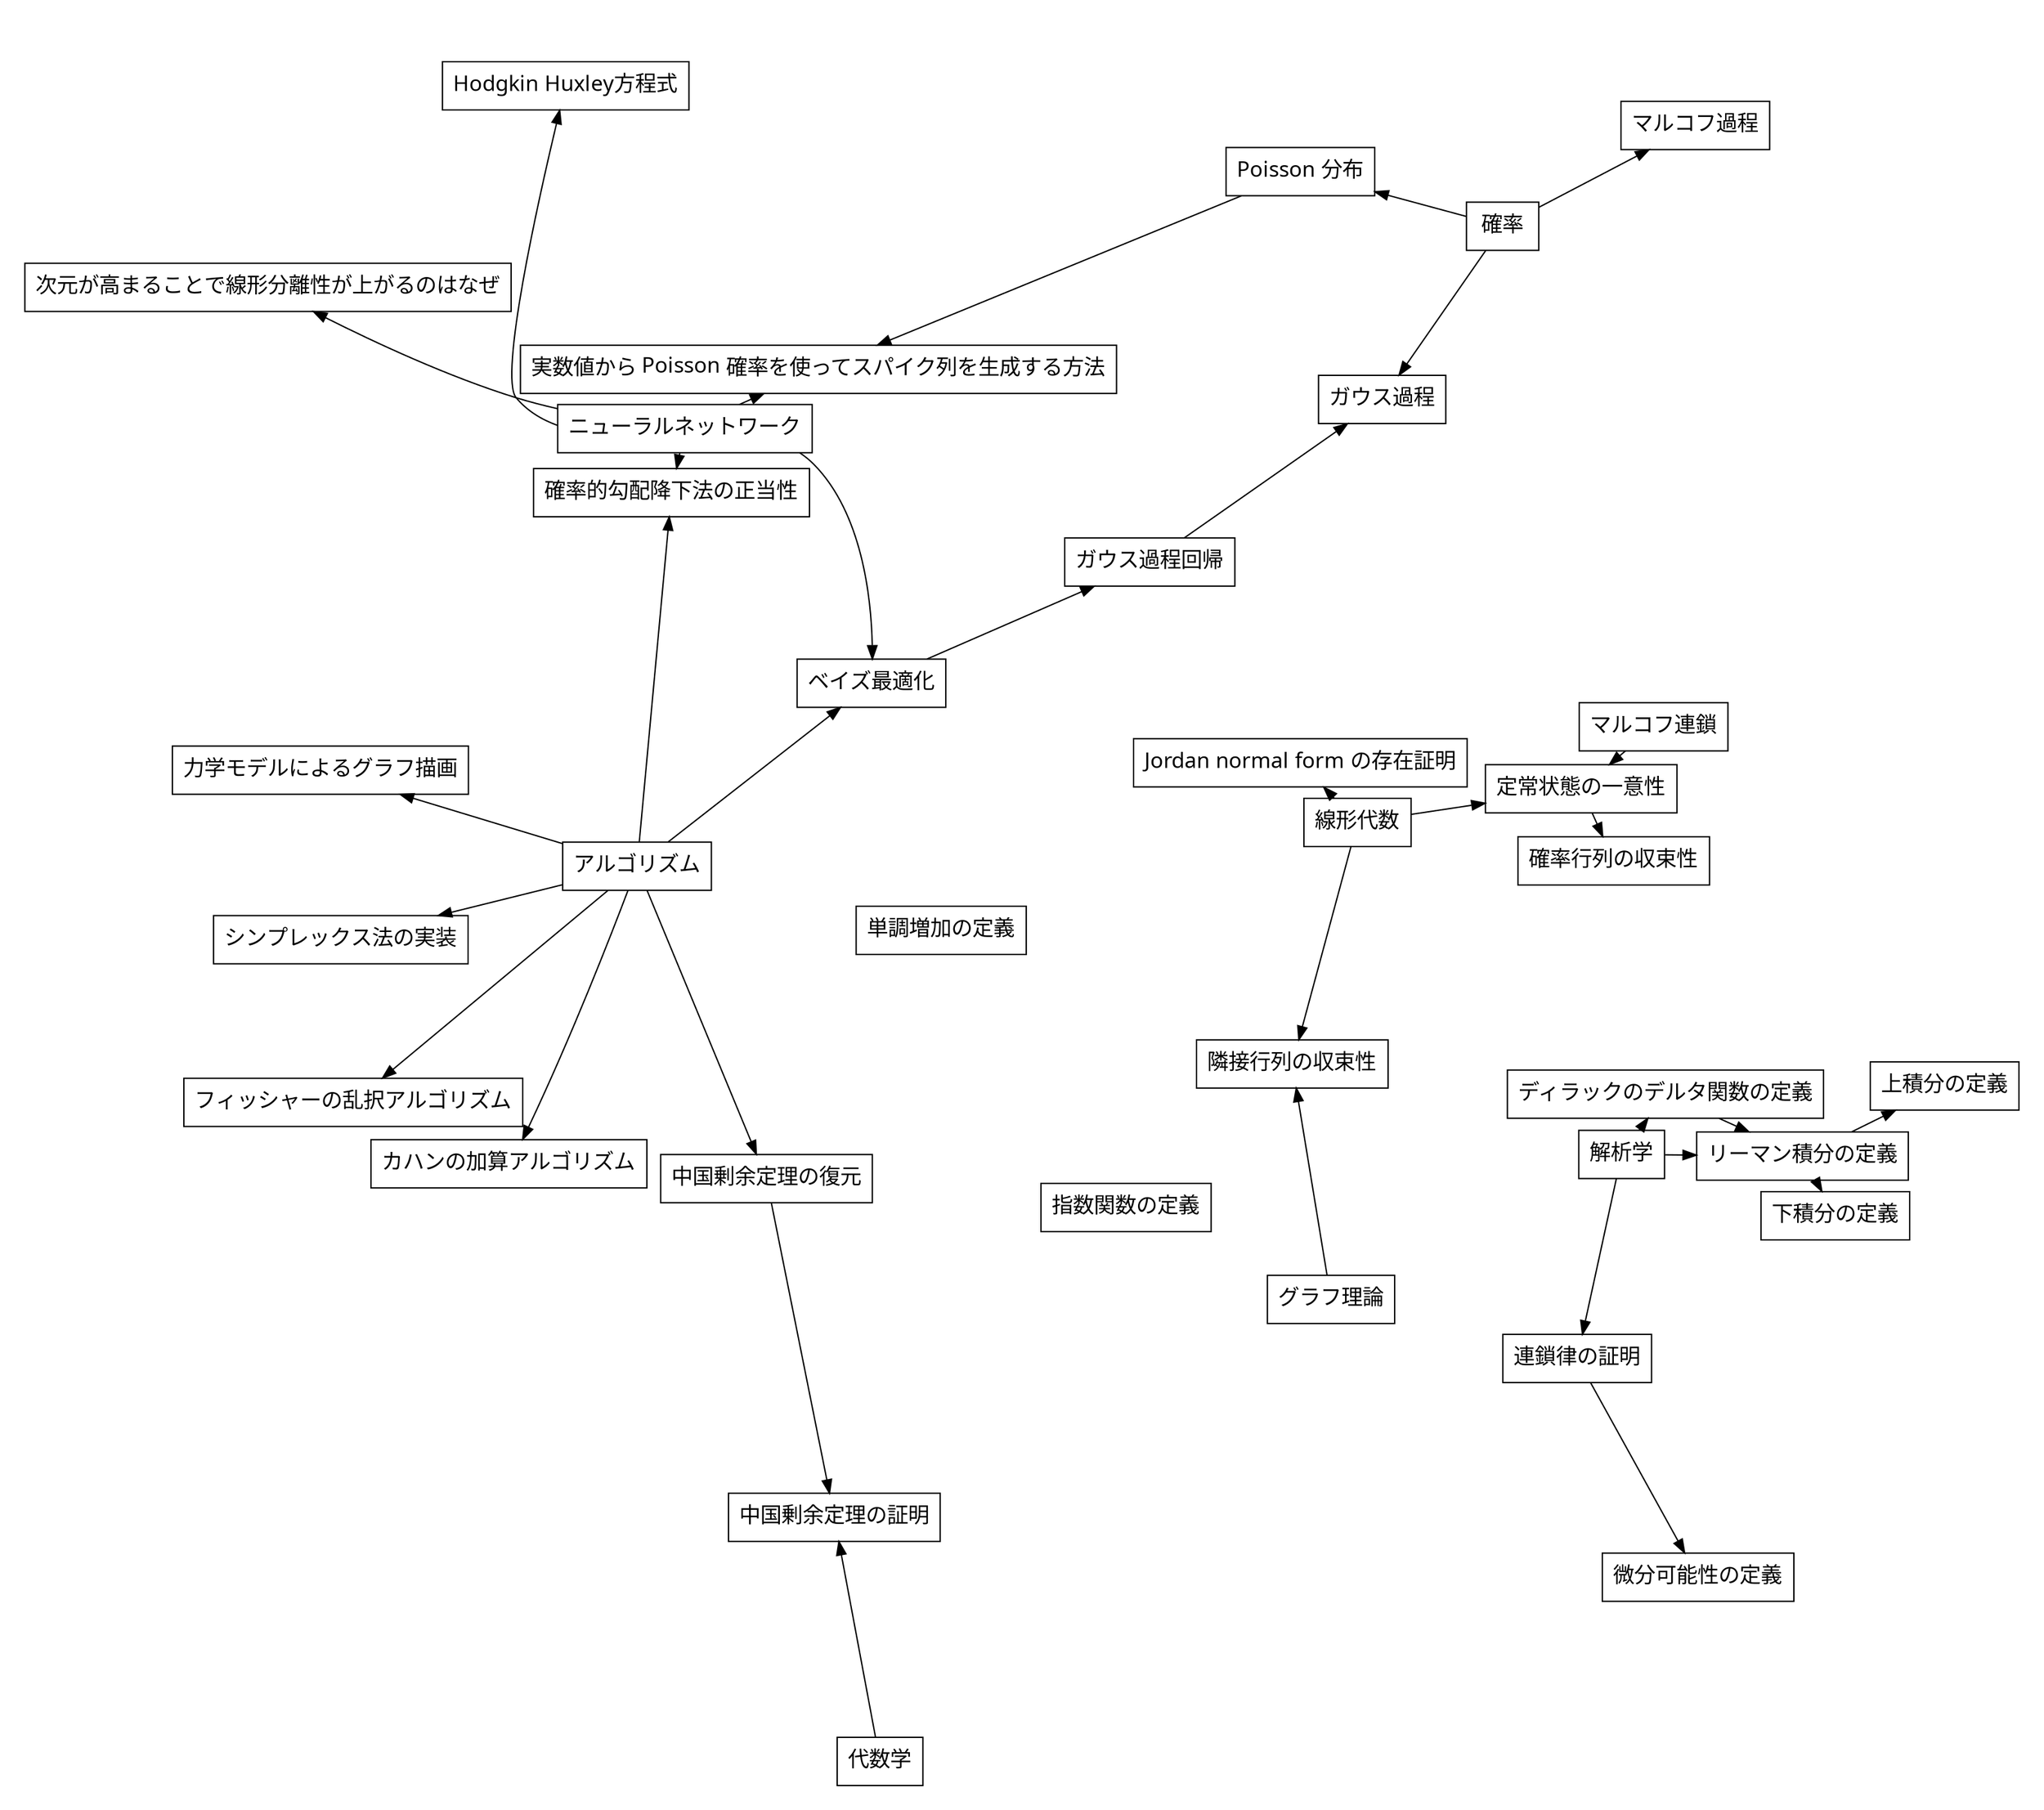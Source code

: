 digraph graph_name {
  graph [
    charset = "UTF-8";
    label = "todo",
    labelloc = "t",
    labeljust = "c",
    bgcolor = "#ffffff",
    fontcolor = white,
    fontsize = 18,
    style = "filled",
    rankdir = TB,
    margin = 0.2,
    splines = spline,
    ranksep = 1.0,
    nodesep = 0.9,
    //layout = dot
    layout = fdp
  ];

  node [
    colorscheme = "rdylgn11"
    style = "solid,filled",
    shape = box,
    fontsize = 16,
    fontcolor = black,
    fontname = "Migu 1M",
    color = black,
    fillcolor = white,
  ];


  // edge define
  "ニューラルネットワーク";
  "解析学"
  "線形代数";
  "グラフ理論";
  "確率";
  "代数学";
  "アルゴリズム";

  "単調増加の定義";
  "指数関数の定義";

  "解析学"                          -> "連鎖律の証明";

  "連鎖律の証明"                    -> "微分可能性の定義";

  "解析学"                          -> "ディラックのデルタ関数の定義";

  "解析学"                          -> "リーマン積分の定義";
  "ディラックのデルタ関数の定義"    -> "リーマン積分の定義";

  "リーマン積分の定義"              -> "上積分の定義";

  "リーマン積分の定義"              -> "下積分の定義";

  "確率"                            -> "マルコフ過程";

  "確率"                            -> "Poisson 分布";

  "ベイズ最適化"                    -> "ガウス過程回帰";

  "確率"                            -> "ガウス過程";
  "ガウス過程回帰"                  -> "ガウス過程";

  "グラフ理論"                      -> "隣接行列の収束性";
  "線形代数"                        -> "隣接行列の収束性";

  "線形代数"                        -> "Jordan normal form の存在証明";

  "マルコフ連鎖"                    -> "定常状態の一意性";
  "線形代数"                        -> "定常状態の一意性";

  "定常状態の一意性"                -> "確率行列の収束性";

  { "アルゴリズム" }                -> "中国剰余定理の復元";

  { "代数学";
    "中国剰余定理の復元" }          -> "中国剰余定理の証明";

  { "ニューラルネットワーク" }      -> "Hodgkin Huxley方程式";

  { "ニューラルネットワーク";
    "アルゴリズム" }                -> "確率的勾配降下法の正当性";

  { "ニューラルネットワーク";
    "Poisson 分布" }                -> "実数値から Poisson 確率を使ってスパイク列を生成する方法";

  { "ニューラルネットワーク" }      -> "次元が高まることで線形分離性が上がるのはなぜ";

  { "ニューラルネットワーク";
    "アルゴリズム" }                -> "ベイズ最適化";

  { "アルゴリズム" }                -> "フィッシャーの乱択アルゴリズム";

  { "アルゴリズム" }                -> "カハンの加算アルゴリズム";

  { "アルゴリズム" }                -> "シンプレックス法の実装";

  { "アルゴリズム" }                -> "力学モデルによるグラフ描画";
}

